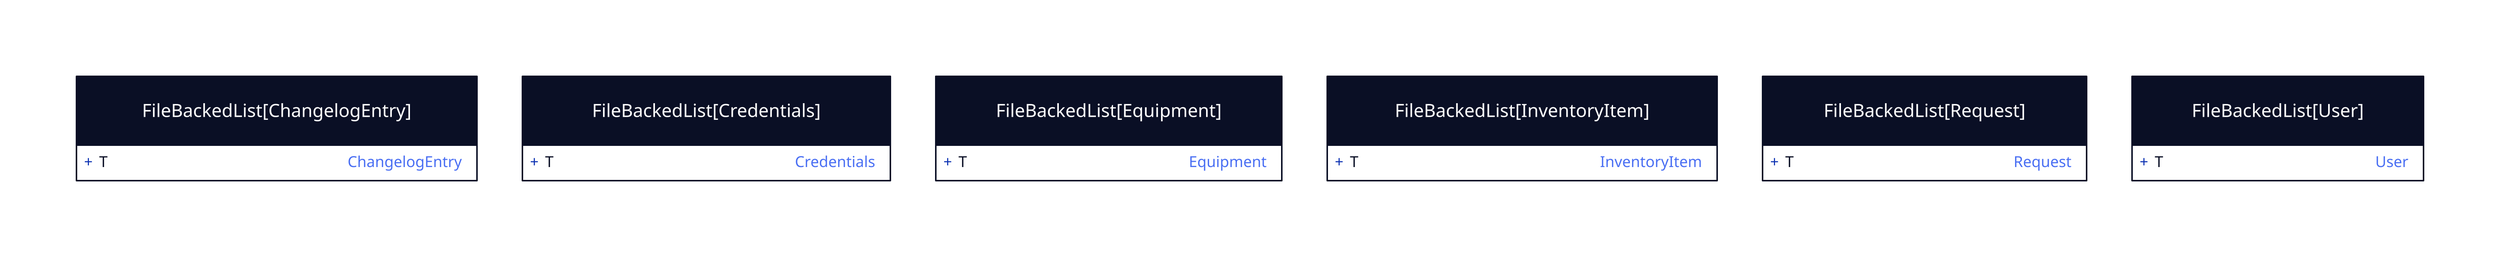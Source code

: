 FileBackedList\[ChangelogEntry\]: {
  shape: class

  +T: ChangelogEntry
}

FileBackedList\[Credentials\]: {
  shape: class

  +T: Credentials
}

FileBackedList\[Equipment\]: {
  shape: class

  +T: Equipment
}

FileBackedList\[InventoryItem\]: {
  shape: class

  +T: InventoryItem
}

FileBackedList\[Request\]: {
  shape: class

  +T: Request
}

FileBackedList\[User\]: {
  shape: class

  +T: User
}
